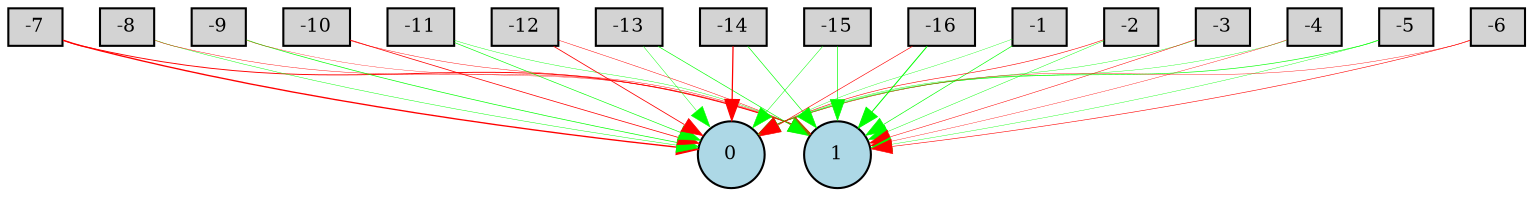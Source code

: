 digraph {
	node [fontsize=9 height=0.2 shape=circle width=0.2]
	-1 [fillcolor=lightgray shape=box style=filled]
	-2 [fillcolor=lightgray shape=box style=filled]
	-3 [fillcolor=lightgray shape=box style=filled]
	-4 [fillcolor=lightgray shape=box style=filled]
	-5 [fillcolor=lightgray shape=box style=filled]
	-6 [fillcolor=lightgray shape=box style=filled]
	-7 [fillcolor=lightgray shape=box style=filled]
	-8 [fillcolor=lightgray shape=box style=filled]
	-9 [fillcolor=lightgray shape=box style=filled]
	-10 [fillcolor=lightgray shape=box style=filled]
	-11 [fillcolor=lightgray shape=box style=filled]
	-12 [fillcolor=lightgray shape=box style=filled]
	-13 [fillcolor=lightgray shape=box style=filled]
	-14 [fillcolor=lightgray shape=box style=filled]
	-15 [fillcolor=lightgray shape=box style=filled]
	-16 [fillcolor=lightgray shape=box style=filled]
	0 [fillcolor=lightblue style=filled]
	1 [fillcolor=lightblue style=filled]
	-1 -> 0 [color=green penwidth=0.1752600204194546 style=solid]
	-1 -> 1 [color=green penwidth=0.3137538641577565 style=solid]
	-2 -> 0 [color=red penwidth=0.27880857808550563 style=solid]
	-2 -> 1 [color=green penwidth=0.2163450032028964 style=solid]
	-3 -> 0 [color=green penwidth=0.19220708816195436 style=solid]
	-3 -> 1 [color=red penwidth=0.24284104426008235 style=solid]
	-4 -> 0 [color=green penwidth=0.17839227328429164 style=solid]
	-4 -> 1 [color=red penwidth=0.18207812810184815 style=solid]
	-5 -> 0 [color=green penwidth=0.30794059615095914 style=solid]
	-5 -> 1 [color=green penwidth=0.18784582759647153 style=solid]
	-6 -> 0 [color=red penwidth=0.1919847708325529 style=solid]
	-6 -> 1 [color=red penwidth=0.2770438556748744 style=solid]
	-7 -> 0 [color=red penwidth=0.6434910867340665 style=solid]
	-7 -> 1 [color=red penwidth=0.4484517853195221 style=solid]
	-8 -> 0 [color=green penwidth=0.2203138695040502 style=solid]
	-8 -> 1 [color=red penwidth=0.2054824075836571 style=solid]
	-9 -> 0 [color=green penwidth=0.3301460922688024 style=solid]
	-9 -> 1 [color=red penwidth=0.1536967987124875 style=solid]
	-10 -> 0 [color=red penwidth=0.360930567914985 style=solid]
	-10 -> 1 [color=red penwidth=0.20764894098465364 style=solid]
	-11 -> 0 [color=green penwidth=0.3011738027675793 style=solid]
	-11 -> 1 [color=green penwidth=0.19792627365376372 style=solid]
	-12 -> 0 [color=red penwidth=0.3826631224022019 style=solid]
	-12 -> 1 [color=red penwidth=0.22577807532582458 style=solid]
	-13 -> 0 [color=green penwidth=0.21399365483566313 style=solid]
	-13 -> 1 [color=green penwidth=0.31113941479589136 style=solid]
	-14 -> 0 [color=red penwidth=0.5968409319448365 style=solid]
	-14 -> 1 [color=green penwidth=0.3071635235230653 style=solid]
	-15 -> 0 [color=green penwidth=0.2340842948512439 style=solid]
	-15 -> 1 [color=green penwidth=0.3181393073447326 style=solid]
	-16 -> 0 [color=red penwidth=0.29670357707066675 style=solid]
	-16 -> 1 [color=green penwidth=0.4806004314705675 style=solid]
}
